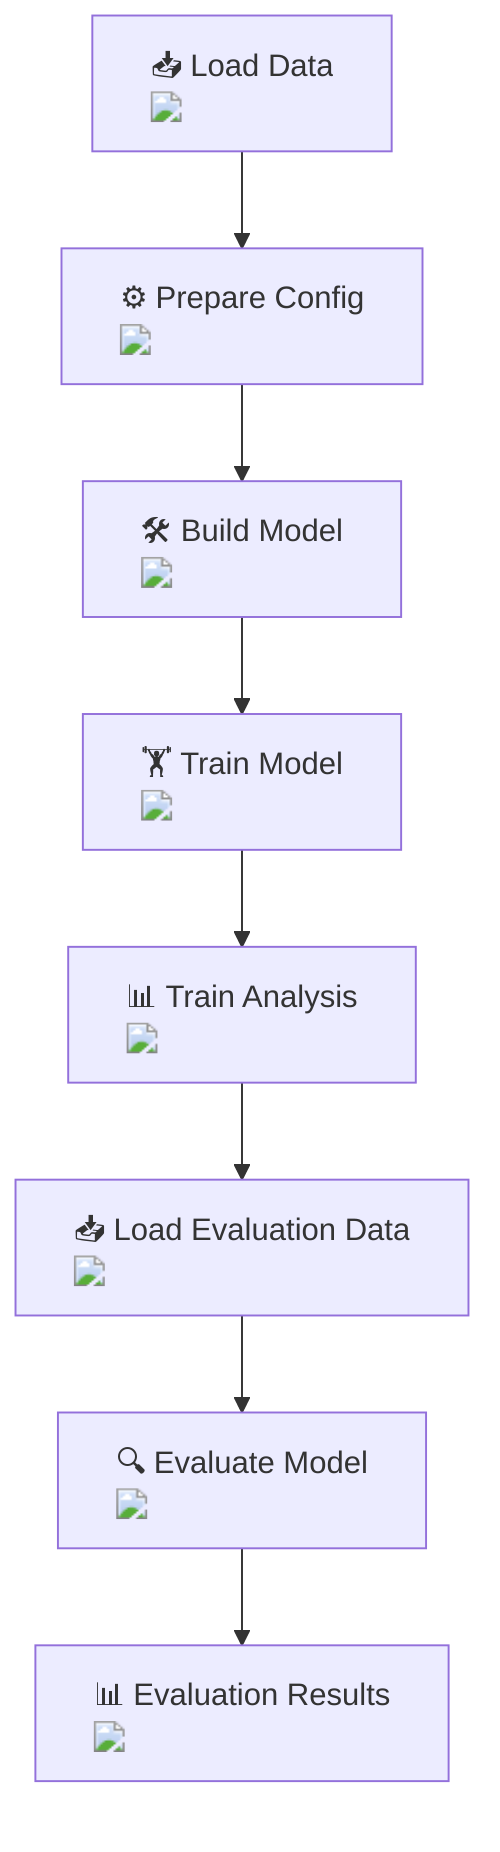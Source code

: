 flowchart TD
    A["📥 Load Data <img src='icons/file.svg' />"] --> B["⚙️ Prepare Config <img src='icons/column_split.svg' />"]
    B --> C["🛠️ Build Model <img src='icons/brain.svg' />"]
    C --> D["🏋️ Train Model <img src='icons/brain.svg' />"]
    D --> E["📊 Train Analysis <img src='dummy_plots/hist_template.svg' />"]
    E --> F["📥 Load Evaluation Data <img src='icons/file.svg' />"]
    F --> G["🔍 Evaluate Model <img src='icons/brain.svg' />"]
    G --> H["📊 Evaluation Results <img src='dummy_plots/boxplot_template.svg' />"]